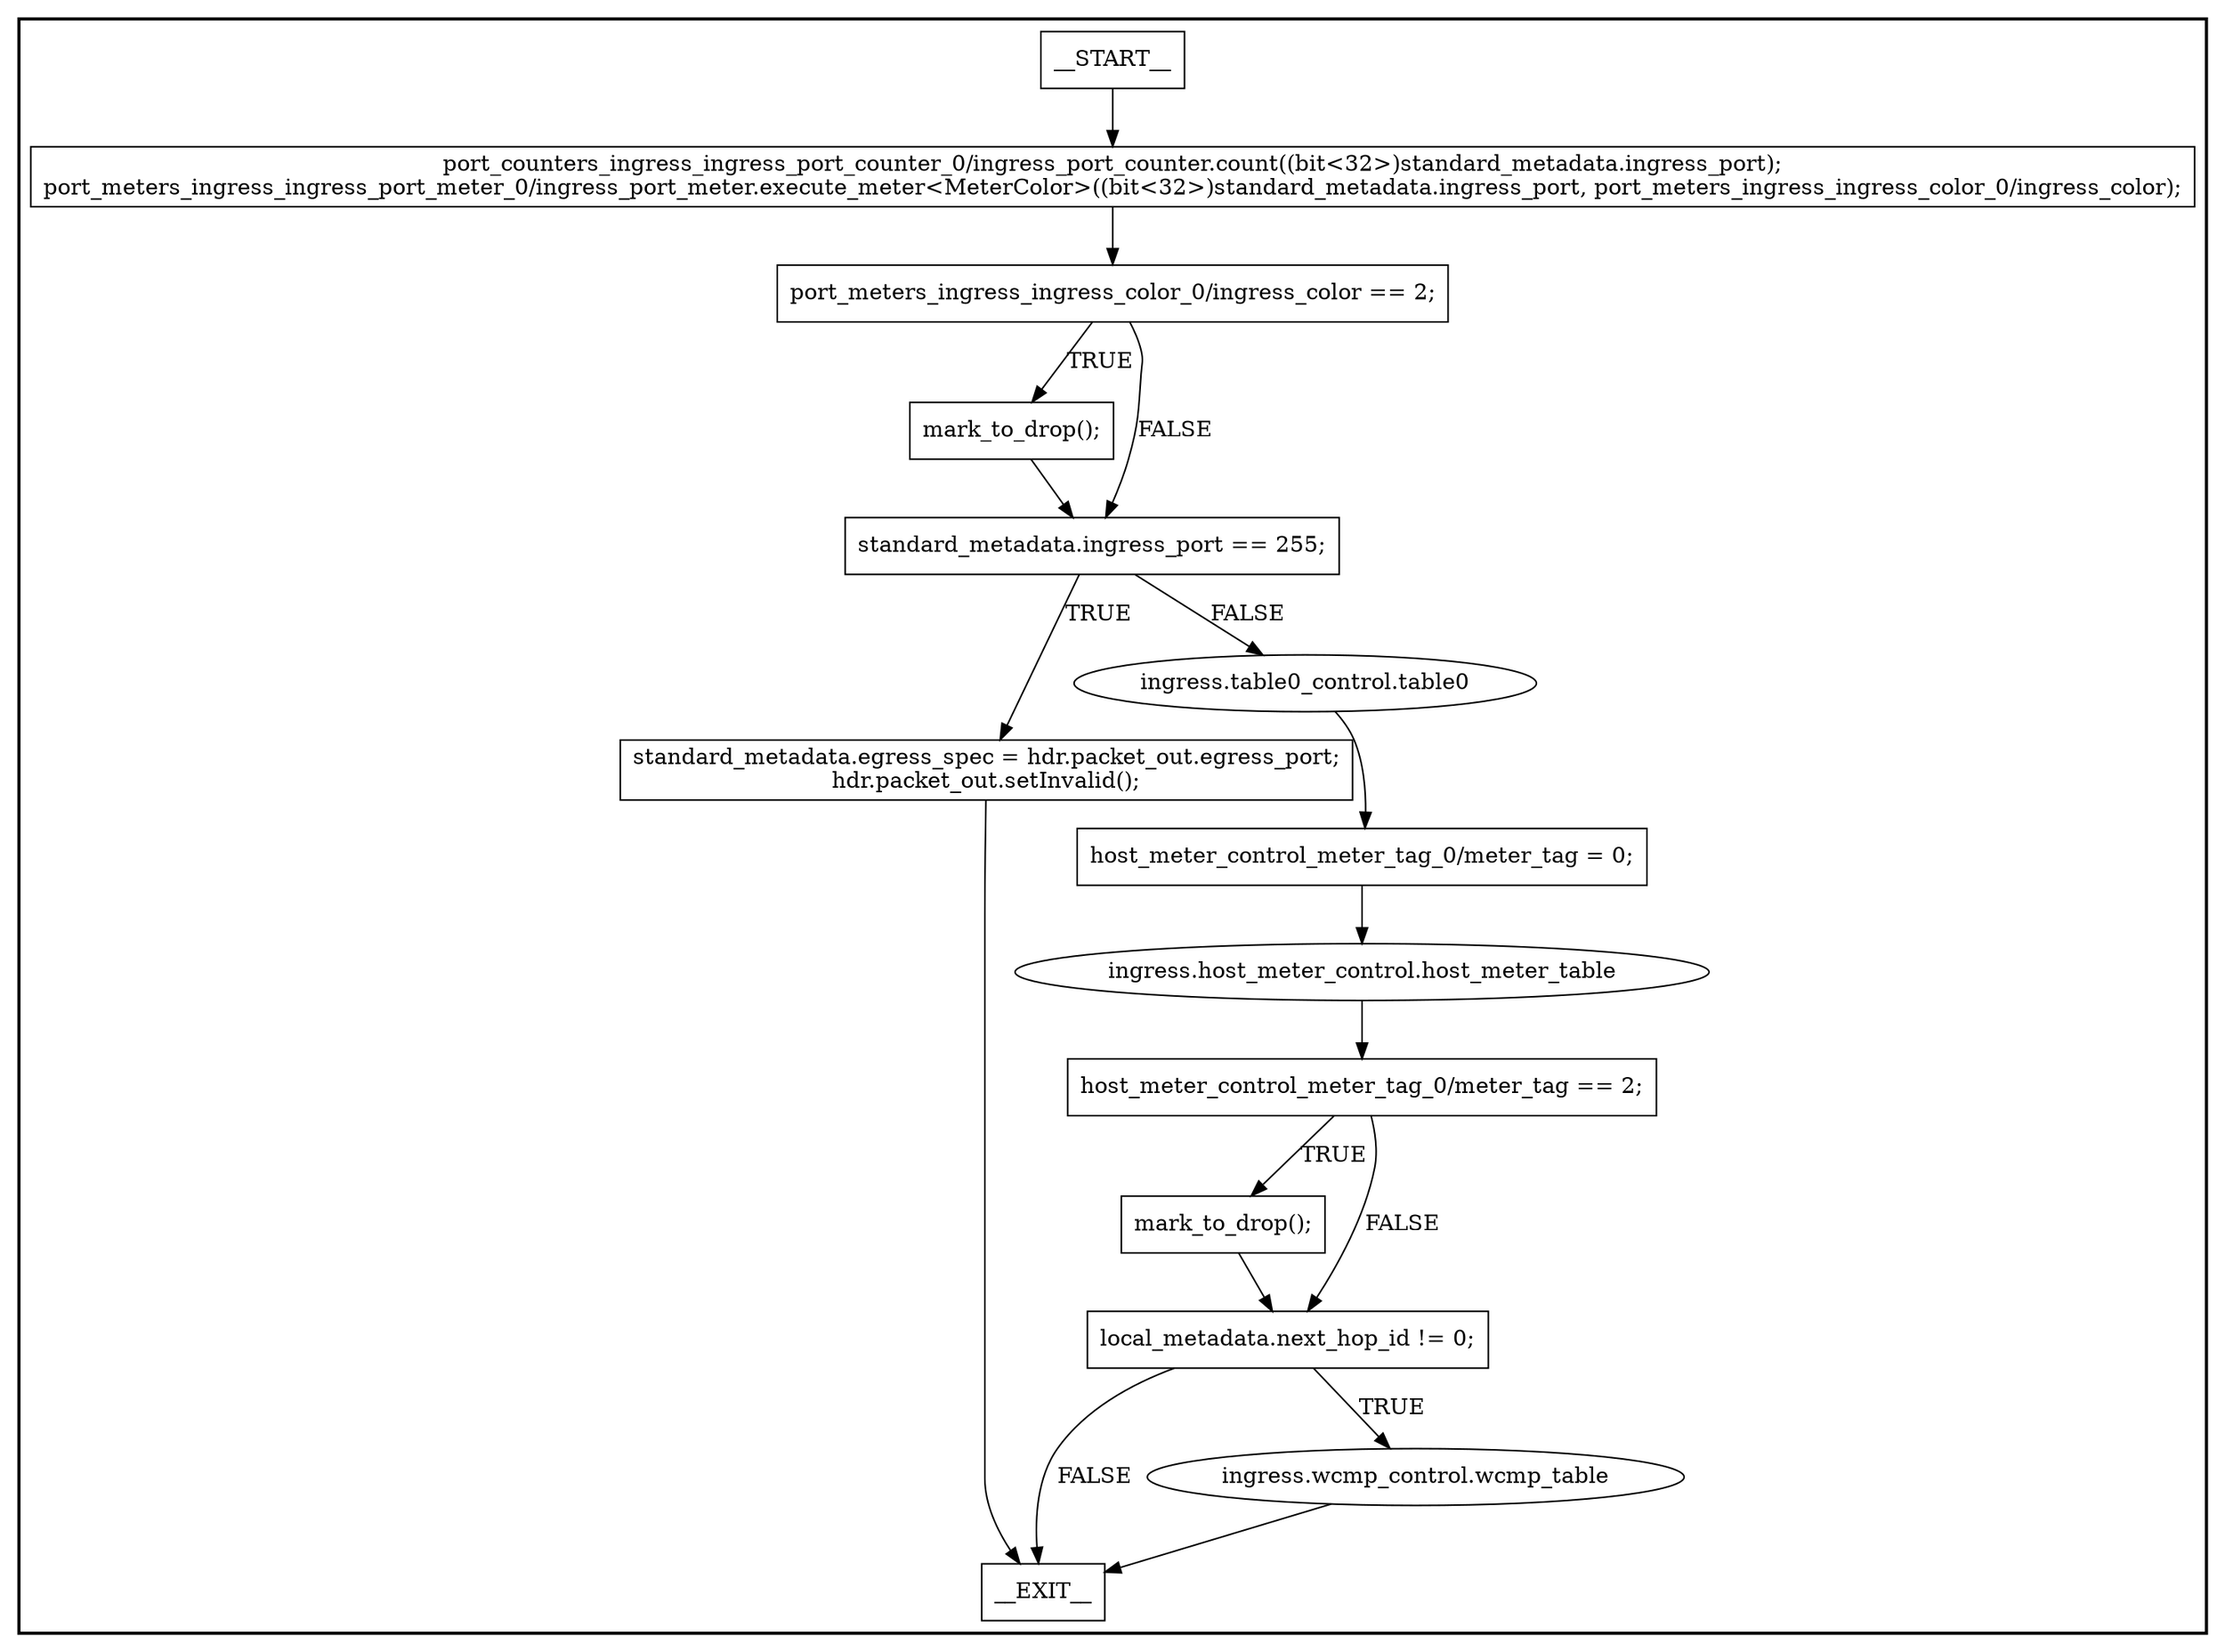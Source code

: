 digraph ingress {
subgraph cluster {
graph [
label="", labeljust=r, style=bold];
0[label=__START__, margin="", shape=rectangle, style=solid];
1[label=__EXIT__, margin="", shape=rectangle, style=solid];
2[label="port_counters_ingress_ingress_port_counter_0/ingress_port_counter.count((bit<32>)standard_metadata.ingress_port);
port_meters_ingress_ingress_port_meter_0/ingress_port_meter.execute_meter<MeterColor>((bit<32>)standard_metadata.ingress_port, port_meters_ingress_ingress_color_0/ingress_color);", margin="", shape=rectangle, style=solid];
3[label="port_meters_ingress_ingress_color_0/ingress_color == 2;", margin="", shape=rectangle, style=solid];
4[label="mark_to_drop();", margin="", shape=rectangle, style=solid];
5[label="standard_metadata.ingress_port == 255;", margin="", shape=rectangle, style=solid];
6[label="standard_metadata.egress_spec = hdr.packet_out.egress_port;
hdr.packet_out.setInvalid();", margin="", shape=rectangle, style=solid];
7[label="ingress.table0_control.table0", margin="", shape=ellipse, style=solid];
8[label="host_meter_control_meter_tag_0/meter_tag = 0;", margin="", shape=rectangle, style=solid];
9[label="ingress.host_meter_control.host_meter_table", margin="", shape=ellipse, style=solid];
10[label="host_meter_control_meter_tag_0/meter_tag == 2;", margin="", shape=rectangle, style=solid];
11[label="mark_to_drop();", margin="", shape=rectangle, style=solid];
12[label="local_metadata.next_hop_id != 0;", margin="", shape=rectangle, style=solid];
13[label="ingress.wcmp_control.wcmp_table", margin="", shape=ellipse, style=solid];
0 -> 2[label=""];
2 -> 3[label=""];
3 -> 4[label=TRUE];
3 -> 5[label=FALSE];
4 -> 5[label=""];
5 -> 6[label=TRUE];
5 -> 7[label=FALSE];
6 -> 1[label=""];
7 -> 8[label=""];
8 -> 9[label=""];
9 -> 10[label=""];
10 -> 11[label=TRUE];
10 -> 12[label=FALSE];
11 -> 12[label=""];
12 -> 13[label=TRUE];
12 -> 1[label=FALSE];
13 -> 1[label=""];
}
}

